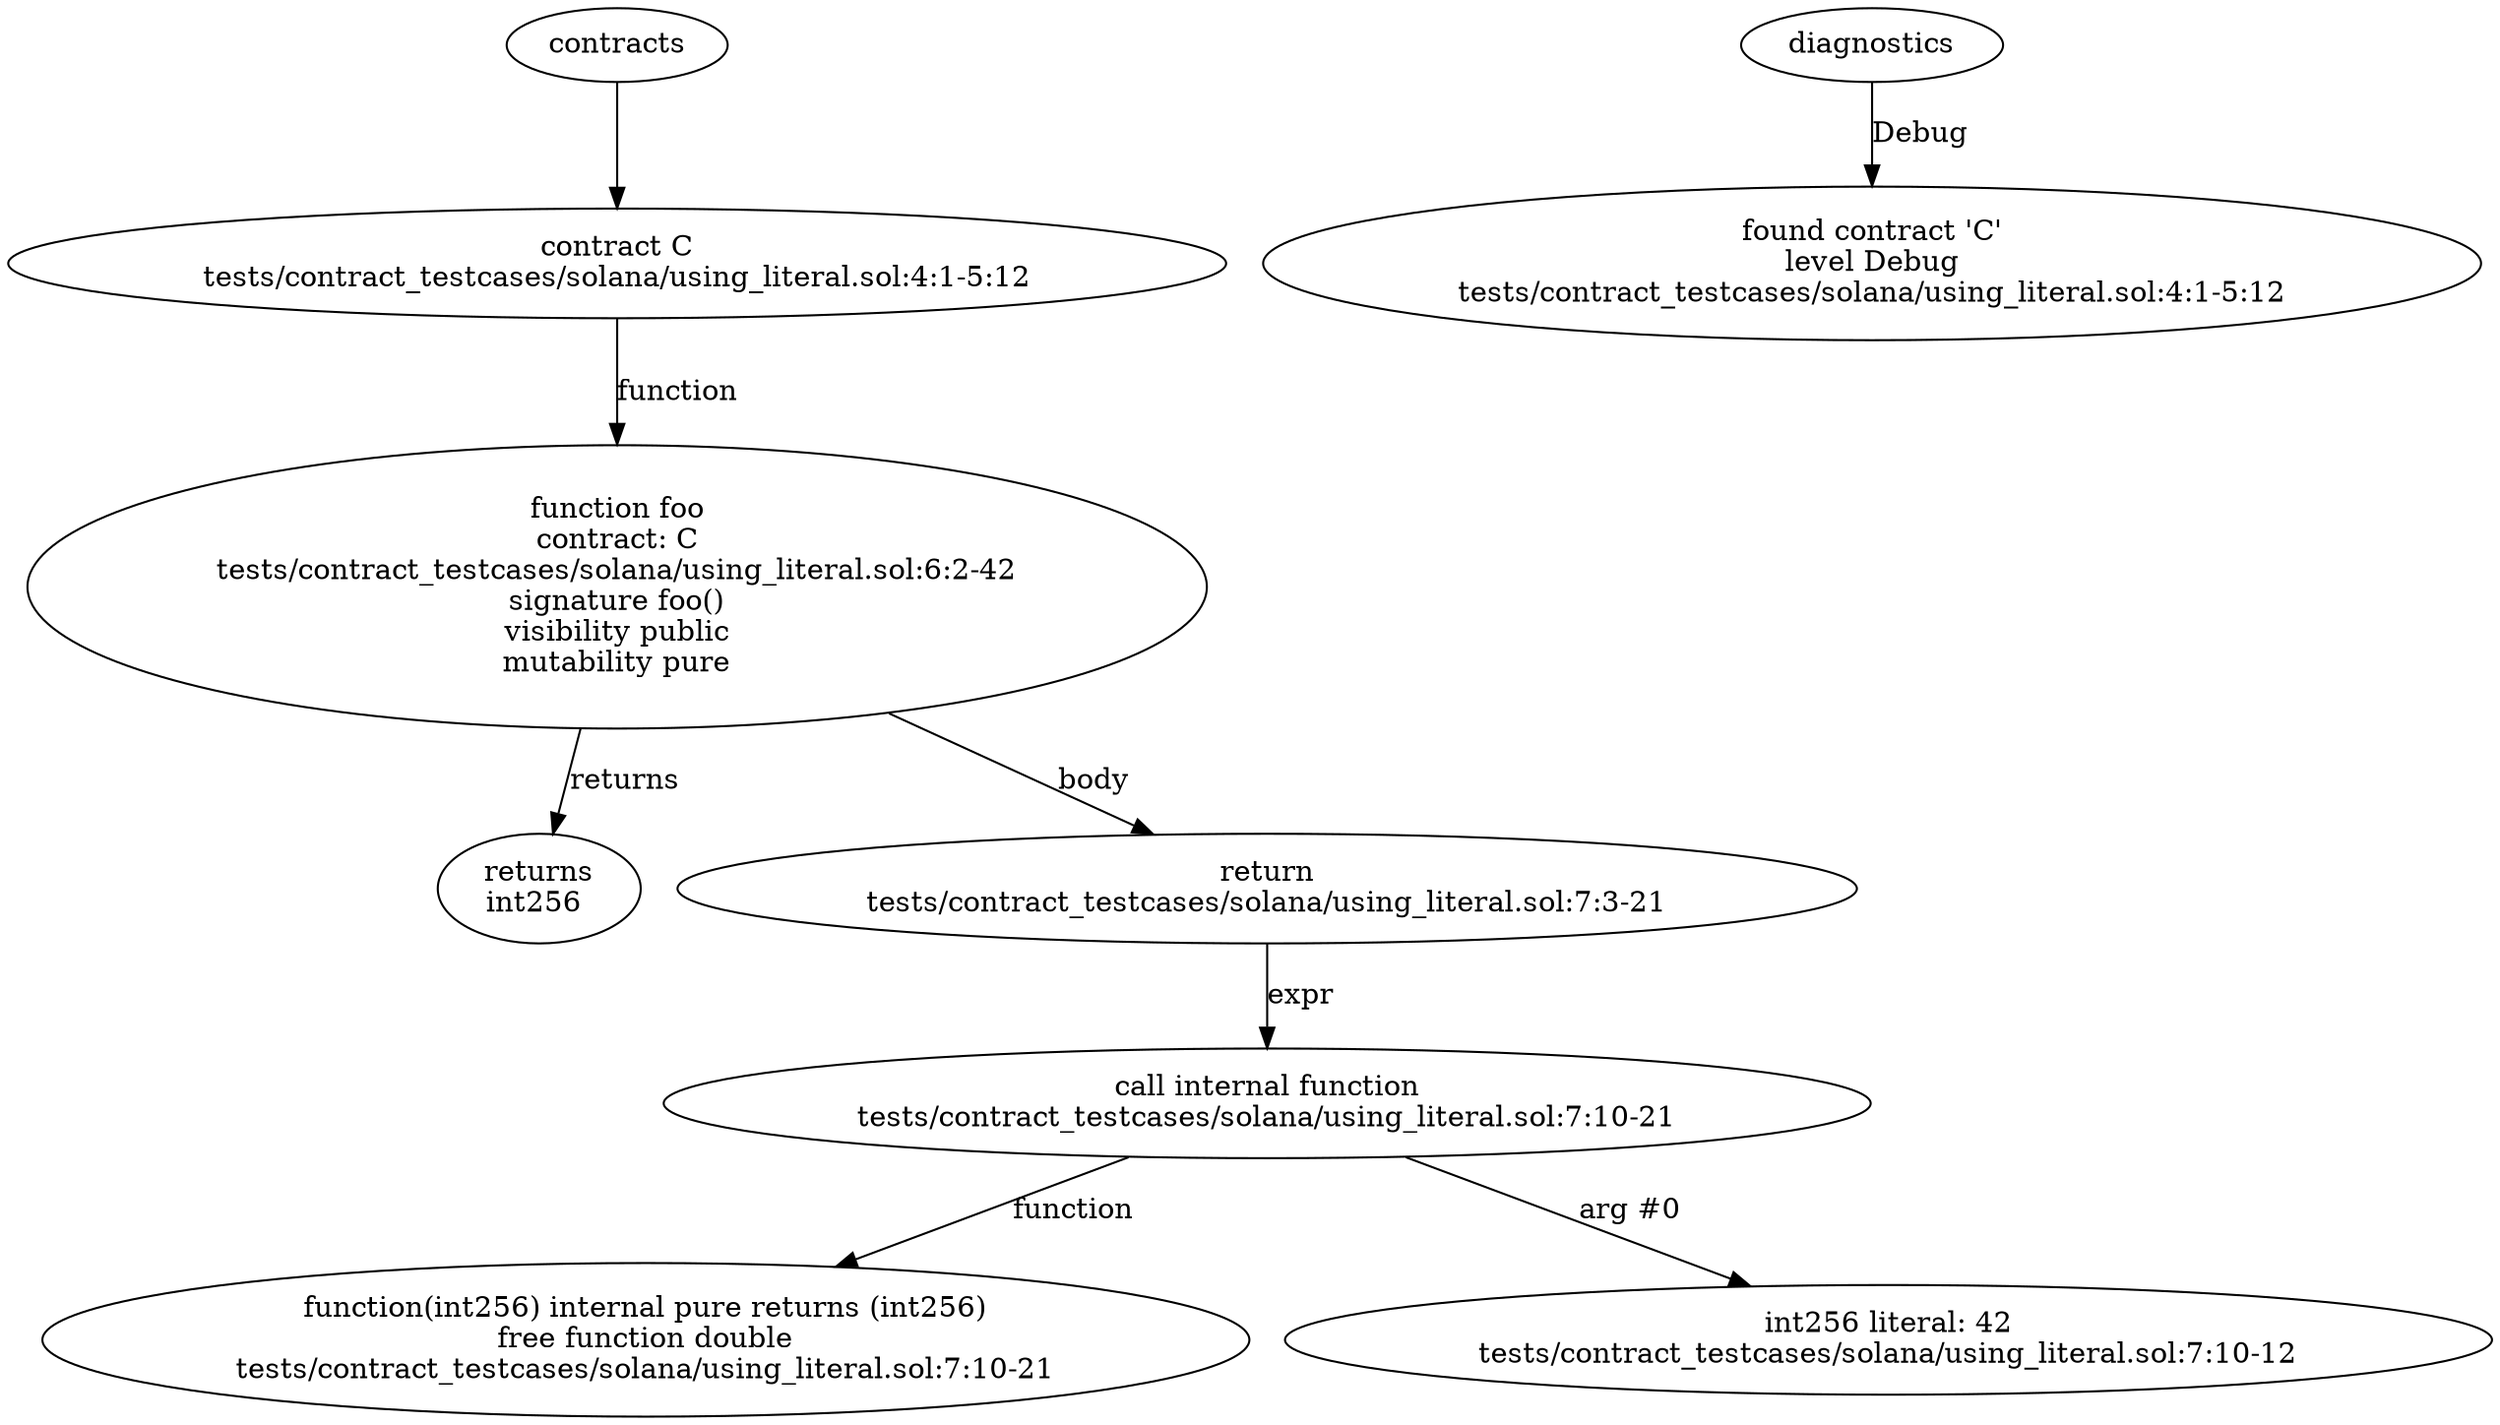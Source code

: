 strict digraph "tests/contract_testcases/solana/using_literal.sol" {
	contract [label="contract C\ntests/contract_testcases/solana/using_literal.sol:4:1-5:12"]
	foo [label="function foo\ncontract: C\ntests/contract_testcases/solana/using_literal.sol:6:2-42\nsignature foo()\nvisibility public\nmutability pure"]
	returns [label="returns\nint256 "]
	return [label="return\ntests/contract_testcases/solana/using_literal.sol:7:3-21"]
	call_internal_function [label="call internal function\ntests/contract_testcases/solana/using_literal.sol:7:10-21"]
	internal_function [label="function(int256) internal pure returns (int256)\nfree function double\ntests/contract_testcases/solana/using_literal.sol:7:10-21"]
	number_literal [label="int256 literal: 42\ntests/contract_testcases/solana/using_literal.sol:7:10-12"]
	diagnostic [label="found contract 'C'\nlevel Debug\ntests/contract_testcases/solana/using_literal.sol:4:1-5:12"]
	contracts -> contract
	contract -> foo [label="function"]
	foo -> returns [label="returns"]
	foo -> return [label="body"]
	return -> call_internal_function [label="expr"]
	call_internal_function -> internal_function [label="function"]
	call_internal_function -> number_literal [label="arg #0"]
	diagnostics -> diagnostic [label="Debug"]
}
